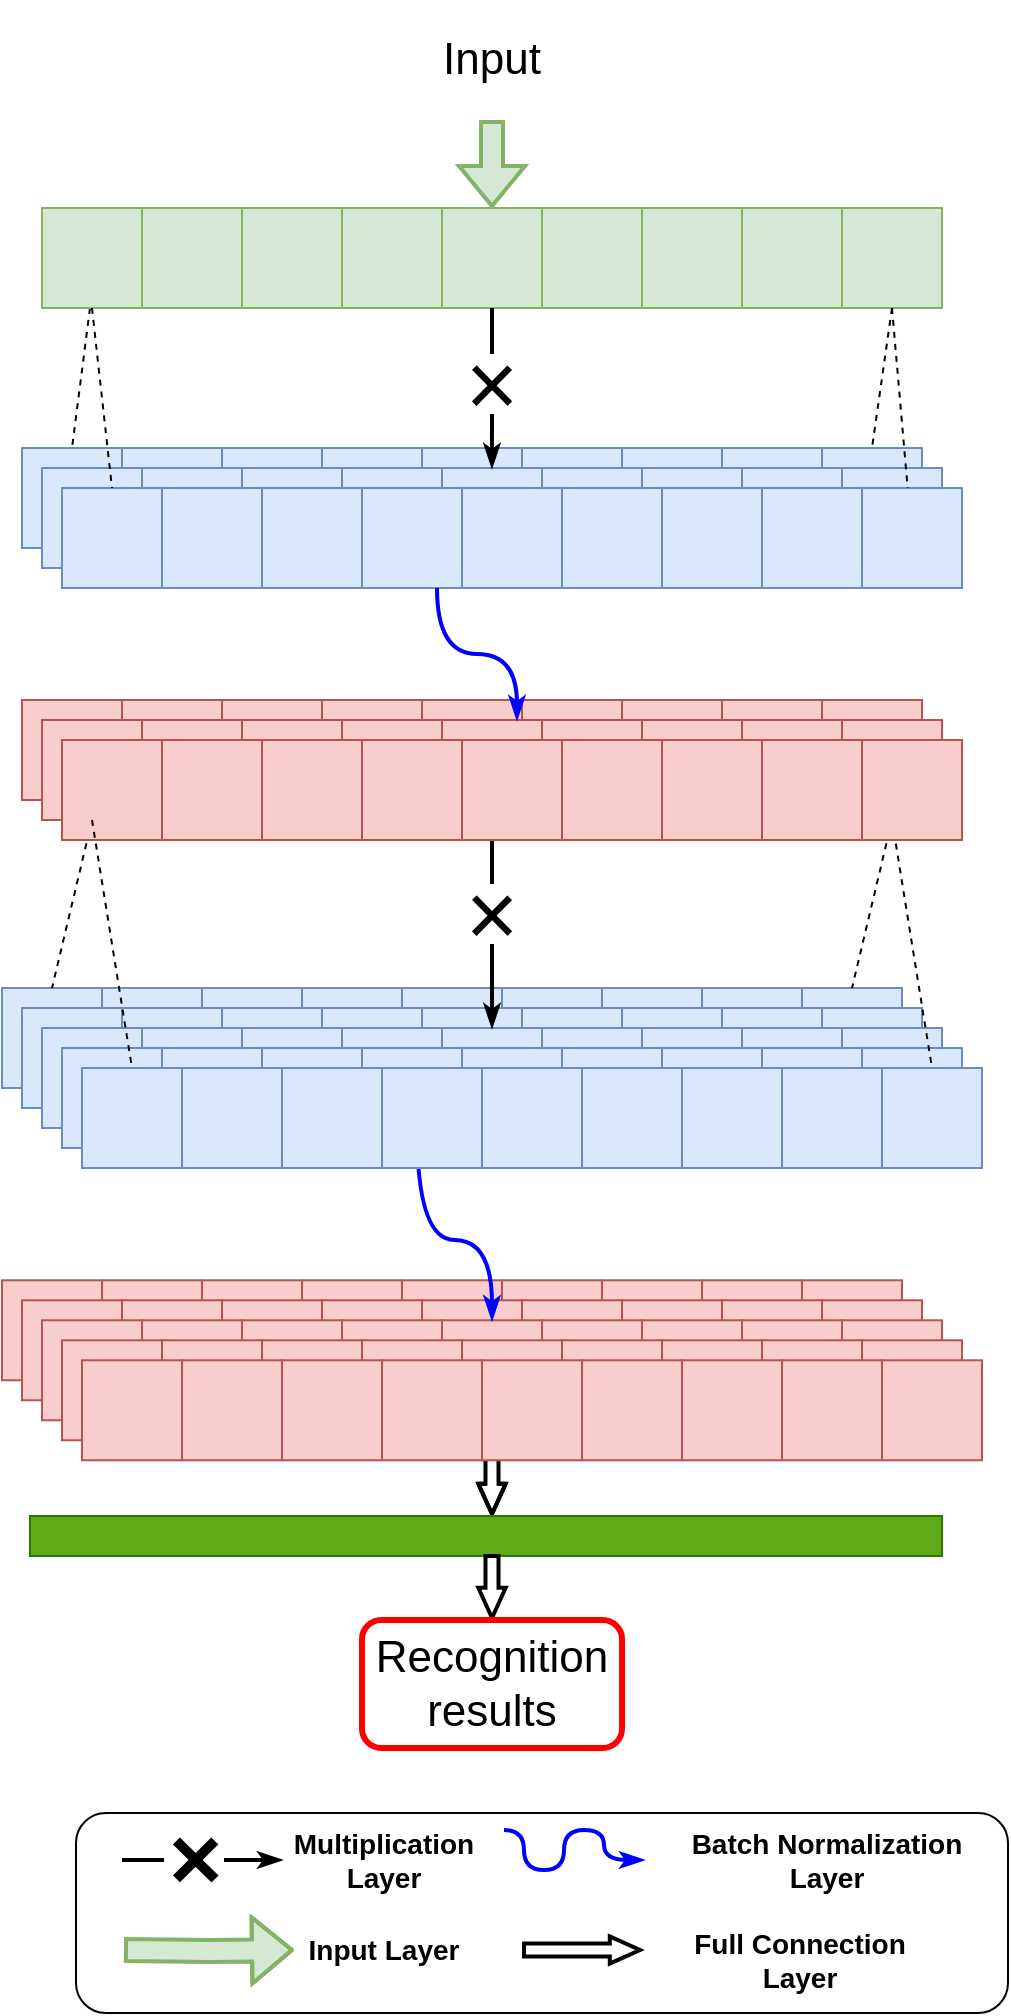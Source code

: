 <mxfile version="10.8.4" type="github"><diagram id="c7hvyxZpMTyw9HyhRXOh" name="Page-1"><mxGraphModel dx="1788" dy="493" grid="1" gridSize="10" guides="1" tooltips="1" connect="1" arrows="1" fold="1" page="1" pageScale="1" pageWidth="827" pageHeight="1169" background="#FFFFFF" math="0" shadow="0"><root><mxCell id="0"/><mxCell id="1" parent="0"/><mxCell id="ElHOxTtJ9Sg_juSngrBW-137" value="" style="endArrow=none;html=1;fontSize=45;exitX=0.5;exitY=0;exitDx=0;exitDy=0;strokeWidth=2;entryX=0.5;entryY=1;entryDx=0;entryDy=0;" parent="1" source="ElHOxTtJ9Sg_juSngrBW-136" target="ElHOxTtJ9Sg_juSngrBW-229" edge="1"><mxGeometry width="50" height="50" relative="1" as="geometry"><mxPoint x="-764" y="736" as="sourcePoint"/><mxPoint x="-400" y="485" as="targetPoint"/></mxGeometry></mxCell><mxCell id="ElHOxTtJ9Sg_juSngrBW-548" value="" style="rounded=0;whiteSpace=wrap;html=1;fillColor=#dae8fc;strokeColor=#6c8ebf;" parent="1" vertex="1"><mxGeometry x="-624" y="534" width="50" height="50" as="geometry"/></mxCell><mxCell id="ElHOxTtJ9Sg_juSngrBW-549" value="" style="rounded=0;whiteSpace=wrap;html=1;fillColor=#dae8fc;strokeColor=#6c8ebf;" parent="1" vertex="1"><mxGeometry x="-574" y="534" width="50" height="50" as="geometry"/></mxCell><mxCell id="ElHOxTtJ9Sg_juSngrBW-550" value="" style="rounded=0;whiteSpace=wrap;html=1;fillColor=#dae8fc;strokeColor=#6c8ebf;" parent="1" vertex="1"><mxGeometry x="-524" y="534" width="50" height="50" as="geometry"/></mxCell><mxCell id="ElHOxTtJ9Sg_juSngrBW-551" value="" style="rounded=0;whiteSpace=wrap;html=1;fillColor=#dae8fc;strokeColor=#6c8ebf;" parent="1" vertex="1"><mxGeometry x="-474" y="534" width="50" height="50" as="geometry"/></mxCell><mxCell id="ElHOxTtJ9Sg_juSngrBW-552" value="" style="rounded=0;whiteSpace=wrap;html=1;fillColor=#dae8fc;strokeColor=#6c8ebf;" parent="1" vertex="1"><mxGeometry x="-424" y="534" width="50" height="50" as="geometry"/></mxCell><mxCell id="ElHOxTtJ9Sg_juSngrBW-553" value="" style="rounded=0;whiteSpace=wrap;html=1;fillColor=#dae8fc;strokeColor=#6c8ebf;" parent="1" vertex="1"><mxGeometry x="-374" y="534" width="50" height="50" as="geometry"/></mxCell><mxCell id="ElHOxTtJ9Sg_juSngrBW-554" value="" style="rounded=0;whiteSpace=wrap;html=1;fillColor=#dae8fc;strokeColor=#6c8ebf;" parent="1" vertex="1"><mxGeometry x="-324" y="534" width="50" height="50" as="geometry"/></mxCell><mxCell id="ElHOxTtJ9Sg_juSngrBW-555" value="" style="rounded=0;whiteSpace=wrap;html=1;fillColor=#dae8fc;strokeColor=#6c8ebf;" parent="1" vertex="1"><mxGeometry x="-274" y="534" width="50" height="50" as="geometry"/></mxCell><mxCell id="ElHOxTtJ9Sg_juSngrBW-556" value="" style="rounded=0;whiteSpace=wrap;html=1;fillColor=#dae8fc;strokeColor=#6c8ebf;" parent="1" vertex="1"><mxGeometry x="-224" y="534" width="50" height="50" as="geometry"/></mxCell><mxCell id="ElHOxTtJ9Sg_juSngrBW-255" style="edgeStyle=none;rounded=0;orthogonalLoop=1;jettySize=auto;html=1;exitX=0.5;exitY=1;exitDx=0;exitDy=0;entryX=0.5;entryY=0;entryDx=0;entryDy=0;endArrow=none;endFill=0;strokeWidth=1;fontSize=45;dashed=1;" parent="1" source="ElHOxTtJ9Sg_juSngrBW-233" target="ElHOxTtJ9Sg_juSngrBW-556" edge="1"><mxGeometry relative="1" as="geometry"><mxPoint x="-163.833" y="480.667" as="sourcePoint"/><mxPoint x="-183.833" y="605.667" as="targetPoint"/></mxGeometry></mxCell><mxCell id="ElHOxTtJ9Sg_juSngrBW-253" style="edgeStyle=none;rounded=0;orthogonalLoop=1;jettySize=auto;html=1;exitX=0.5;exitY=1;exitDx=0;exitDy=0;endArrow=none;endFill=0;strokeWidth=1;fontSize=45;dashed=1;entryX=0.5;entryY=0;entryDx=0;entryDy=0;" parent="1" source="ElHOxTtJ9Sg_juSngrBW-225" target="ElHOxTtJ9Sg_juSngrBW-548" edge="1"><mxGeometry relative="1" as="geometry"><mxPoint x="-728.69" y="450.034" as="sourcePoint"/><mxPoint x="-748.69" y="534.172" as="targetPoint"/></mxGeometry></mxCell><mxCell id="ElHOxTtJ9Sg_juSngrBW-71" style="edgeStyle=none;rounded=0;orthogonalLoop=1;jettySize=auto;html=1;dashed=1;endArrow=none;endFill=0;strokeWidth=1;fontSize=45;entryX=0.5;entryY=0;entryDx=0;entryDy=0;" parent="1" target="ElHOxTtJ9Sg_juSngrBW-16" edge="1"><mxGeometry relative="1" as="geometry"><mxPoint x="-580" y="194" as="sourcePoint"/></mxGeometry></mxCell><mxCell id="ElHOxTtJ9Sg_juSngrBW-4" value="" style="rounded=0;whiteSpace=wrap;html=1;fillColor=#d5e8d4;strokeColor=#82b366;" parent="1" vertex="1"><mxGeometry x="-604" y="144" width="50" height="50" as="geometry"/></mxCell><mxCell id="ElHOxTtJ9Sg_juSngrBW-5" value="" style="rounded=0;whiteSpace=wrap;html=1;fillColor=#d5e8d4;strokeColor=#82b366;" parent="1" vertex="1"><mxGeometry x="-554" y="144" width="50" height="50" as="geometry"/></mxCell><mxCell id="ElHOxTtJ9Sg_juSngrBW-6" value="" style="rounded=0;whiteSpace=wrap;html=1;fillColor=#d5e8d4;strokeColor=#82b366;" parent="1" vertex="1"><mxGeometry x="-504" y="144" width="50" height="50" as="geometry"/></mxCell><mxCell id="ElHOxTtJ9Sg_juSngrBW-7" value="" style="rounded=0;whiteSpace=wrap;html=1;fillColor=#d5e8d4;strokeColor=#82b366;" parent="1" vertex="1"><mxGeometry x="-454" y="144" width="50" height="50" as="geometry"/></mxCell><mxCell id="ElHOxTtJ9Sg_juSngrBW-8" value="" style="rounded=0;whiteSpace=wrap;html=1;fillColor=#d5e8d4;strokeColor=#82b366;" parent="1" vertex="1"><mxGeometry x="-404" y="144" width="50" height="50" as="geometry"/></mxCell><mxCell id="ElHOxTtJ9Sg_juSngrBW-9" value="" style="rounded=0;whiteSpace=wrap;html=1;fillColor=#d5e8d4;strokeColor=#82b366;" parent="1" vertex="1"><mxGeometry x="-354" y="144" width="50" height="50" as="geometry"/></mxCell><mxCell id="ElHOxTtJ9Sg_juSngrBW-10" value="" style="rounded=0;whiteSpace=wrap;html=1;fillColor=#d5e8d4;strokeColor=#82b366;" parent="1" vertex="1"><mxGeometry x="-304" y="144" width="50" height="50" as="geometry"/></mxCell><mxCell id="ElHOxTtJ9Sg_juSngrBW-11" value="" style="rounded=0;whiteSpace=wrap;html=1;fillColor=#d5e8d4;strokeColor=#82b366;" parent="1" vertex="1"><mxGeometry x="-254" y="144" width="50" height="50" as="geometry"/></mxCell><mxCell id="ElHOxTtJ9Sg_juSngrBW-73" style="edgeStyle=none;rounded=0;orthogonalLoop=1;jettySize=auto;html=1;exitX=0.5;exitY=1;exitDx=0;exitDy=0;entryX=0.5;entryY=0;entryDx=0;entryDy=0;dashed=1;endArrow=none;endFill=0;strokeWidth=1;fontSize=45;" parent="1" source="ElHOxTtJ9Sg_juSngrBW-12" target="ElHOxTtJ9Sg_juSngrBW-24" edge="1"><mxGeometry relative="1" as="geometry"/></mxCell><mxCell id="ElHOxTtJ9Sg_juSngrBW-12" value="" style="rounded=0;whiteSpace=wrap;html=1;fillColor=#d5e8d4;strokeColor=#82b366;" parent="1" vertex="1"><mxGeometry x="-204" y="144" width="50" height="50" as="geometry"/></mxCell><mxCell id="ElHOxTtJ9Sg_juSngrBW-16" value="" style="rounded=0;whiteSpace=wrap;html=1;fillColor=#dae8fc;strokeColor=#6c8ebf;" parent="1" vertex="1"><mxGeometry x="-614" y="264" width="50" height="50" as="geometry"/></mxCell><mxCell id="ElHOxTtJ9Sg_juSngrBW-17" value="" style="rounded=0;whiteSpace=wrap;html=1;fillColor=#dae8fc;strokeColor=#6c8ebf;" parent="1" vertex="1"><mxGeometry x="-564" y="264" width="50" height="50" as="geometry"/></mxCell><mxCell id="ElHOxTtJ9Sg_juSngrBW-18" value="" style="rounded=0;whiteSpace=wrap;html=1;fillColor=#dae8fc;strokeColor=#6c8ebf;" parent="1" vertex="1"><mxGeometry x="-514" y="264" width="50" height="50" as="geometry"/></mxCell><mxCell id="ElHOxTtJ9Sg_juSngrBW-19" value="" style="rounded=0;whiteSpace=wrap;html=1;fillColor=#dae8fc;strokeColor=#6c8ebf;" parent="1" vertex="1"><mxGeometry x="-464" y="264" width="50" height="50" as="geometry"/></mxCell><mxCell id="ElHOxTtJ9Sg_juSngrBW-20" value="" style="rounded=0;whiteSpace=wrap;html=1;fillColor=#dae8fc;strokeColor=#6c8ebf;" parent="1" vertex="1"><mxGeometry x="-414" y="264" width="50" height="50" as="geometry"/></mxCell><mxCell id="ElHOxTtJ9Sg_juSngrBW-21" value="" style="rounded=0;whiteSpace=wrap;html=1;fillColor=#dae8fc;strokeColor=#6c8ebf;" parent="1" vertex="1"><mxGeometry x="-364" y="264" width="50" height="50" as="geometry"/></mxCell><mxCell id="ElHOxTtJ9Sg_juSngrBW-22" value="" style="rounded=0;whiteSpace=wrap;html=1;fillColor=#dae8fc;strokeColor=#6c8ebf;" parent="1" vertex="1"><mxGeometry x="-314" y="264" width="50" height="50" as="geometry"/></mxCell><mxCell id="ElHOxTtJ9Sg_juSngrBW-23" value="" style="rounded=0;whiteSpace=wrap;html=1;fillColor=#dae8fc;strokeColor=#6c8ebf;" parent="1" vertex="1"><mxGeometry x="-264" y="264" width="50" height="50" as="geometry"/></mxCell><mxCell id="ElHOxTtJ9Sg_juSngrBW-24" value="" style="rounded=0;whiteSpace=wrap;html=1;fillColor=#dae8fc;strokeColor=#6c8ebf;" parent="1" vertex="1"><mxGeometry x="-214" y="264" width="50" height="50" as="geometry"/></mxCell><mxCell id="ElHOxTtJ9Sg_juSngrBW-28" value="" style="rounded=0;whiteSpace=wrap;html=1;fillColor=#dae8fc;strokeColor=#6c8ebf;" parent="1" vertex="1"><mxGeometry x="-604" y="274" width="50" height="50" as="geometry"/></mxCell><mxCell id="ElHOxTtJ9Sg_juSngrBW-29" value="" style="rounded=0;whiteSpace=wrap;html=1;fillColor=#dae8fc;strokeColor=#6c8ebf;" parent="1" vertex="1"><mxGeometry x="-554" y="274" width="50" height="50" as="geometry"/></mxCell><mxCell id="ElHOxTtJ9Sg_juSngrBW-30" value="" style="rounded=0;whiteSpace=wrap;html=1;fillColor=#dae8fc;strokeColor=#6c8ebf;" parent="1" vertex="1"><mxGeometry x="-504" y="274" width="50" height="50" as="geometry"/></mxCell><mxCell id="ElHOxTtJ9Sg_juSngrBW-31" value="" style="rounded=0;whiteSpace=wrap;html=1;fillColor=#dae8fc;strokeColor=#6c8ebf;" parent="1" vertex="1"><mxGeometry x="-454" y="274" width="50" height="50" as="geometry"/></mxCell><mxCell id="ElHOxTtJ9Sg_juSngrBW-32" value="" style="rounded=0;whiteSpace=wrap;html=1;fillColor=#dae8fc;strokeColor=#6c8ebf;" parent="1" vertex="1"><mxGeometry x="-404" y="274" width="50" height="50" as="geometry"/></mxCell><mxCell id="ElHOxTtJ9Sg_juSngrBW-33" value="" style="rounded=0;whiteSpace=wrap;html=1;fillColor=#dae8fc;strokeColor=#6c8ebf;" parent="1" vertex="1"><mxGeometry x="-354" y="274" width="50" height="50" as="geometry"/></mxCell><mxCell id="ElHOxTtJ9Sg_juSngrBW-34" value="" style="rounded=0;whiteSpace=wrap;html=1;fillColor=#dae8fc;strokeColor=#6c8ebf;" parent="1" vertex="1"><mxGeometry x="-304" y="274" width="50" height="50" as="geometry"/></mxCell><mxCell id="ElHOxTtJ9Sg_juSngrBW-35" value="" style="rounded=0;whiteSpace=wrap;html=1;fillColor=#dae8fc;strokeColor=#6c8ebf;" parent="1" vertex="1"><mxGeometry x="-254" y="274" width="50" height="50" as="geometry"/></mxCell><mxCell id="ElHOxTtJ9Sg_juSngrBW-36" value="" style="rounded=0;whiteSpace=wrap;html=1;fillColor=#dae8fc;strokeColor=#6c8ebf;" parent="1" vertex="1"><mxGeometry x="-204" y="274" width="50" height="50" as="geometry"/></mxCell><mxCell id="ElHOxTtJ9Sg_juSngrBW-40" value="" style="rounded=0;whiteSpace=wrap;html=1;fillColor=#dae8fc;strokeColor=#6c8ebf;" parent="1" vertex="1"><mxGeometry x="-594" y="284" width="50" height="50" as="geometry"/></mxCell><mxCell id="ElHOxTtJ9Sg_juSngrBW-41" value="" style="rounded=0;whiteSpace=wrap;html=1;fillColor=#dae8fc;strokeColor=#6c8ebf;" parent="1" vertex="1"><mxGeometry x="-544" y="284" width="50" height="50" as="geometry"/></mxCell><mxCell id="ElHOxTtJ9Sg_juSngrBW-42" value="" style="rounded=0;whiteSpace=wrap;html=1;fillColor=#dae8fc;strokeColor=#6c8ebf;" parent="1" vertex="1"><mxGeometry x="-494" y="284" width="50" height="50" as="geometry"/></mxCell><mxCell id="ElHOxTtJ9Sg_juSngrBW-43" value="" style="rounded=0;whiteSpace=wrap;html=1;fillColor=#dae8fc;strokeColor=#6c8ebf;" parent="1" vertex="1"><mxGeometry x="-444" y="284" width="50" height="50" as="geometry"/></mxCell><mxCell id="ElHOxTtJ9Sg_juSngrBW-44" value="" style="rounded=0;whiteSpace=wrap;html=1;fillColor=#dae8fc;strokeColor=#6c8ebf;" parent="1" vertex="1"><mxGeometry x="-394" y="284" width="50" height="50" as="geometry"/></mxCell><mxCell id="ElHOxTtJ9Sg_juSngrBW-45" value="" style="rounded=0;whiteSpace=wrap;html=1;fillColor=#dae8fc;strokeColor=#6c8ebf;" parent="1" vertex="1"><mxGeometry x="-344" y="284" width="50" height="50" as="geometry"/></mxCell><mxCell id="ElHOxTtJ9Sg_juSngrBW-46" value="" style="rounded=0;whiteSpace=wrap;html=1;fillColor=#dae8fc;strokeColor=#6c8ebf;" parent="1" vertex="1"><mxGeometry x="-294" y="284" width="50" height="50" as="geometry"/></mxCell><mxCell id="ElHOxTtJ9Sg_juSngrBW-47" value="" style="rounded=0;whiteSpace=wrap;html=1;fillColor=#dae8fc;strokeColor=#6c8ebf;" parent="1" vertex="1"><mxGeometry x="-244" y="284" width="50" height="50" as="geometry"/></mxCell><mxCell id="ElHOxTtJ9Sg_juSngrBW-48" value="" style="rounded=0;whiteSpace=wrap;html=1;fillColor=#dae8fc;strokeColor=#6c8ebf;" parent="1" vertex="1"><mxGeometry x="-194" y="284" width="50" height="50" as="geometry"/></mxCell><mxCell id="ElHOxTtJ9Sg_juSngrBW-69" style="edgeStyle=none;rounded=0;orthogonalLoop=1;jettySize=auto;html=1;exitX=0.5;exitY=1;exitDx=0;exitDy=0;entryX=0.5;entryY=0;entryDx=0;entryDy=0;fontSize=45;endArrow=classicThin;endFill=1;strokeWidth=2;" parent="1" source="ElHOxTtJ9Sg_juSngrBW-49" edge="1"><mxGeometry relative="1" as="geometry"><mxPoint x="-379.034" y="273.897" as="targetPoint"/></mxGeometry></mxCell><mxCell id="ElHOxTtJ9Sg_juSngrBW-49" value="×" style="rounded=0;whiteSpace=wrap;html=1;textDirection=ltr;labelPosition=center;verticalLabelPosition=middle;align=center;verticalAlign=middle;fontSize=45;strokeColor=none;" parent="1" vertex="1"><mxGeometry x="-394" y="217" width="30" height="30" as="geometry"/></mxCell><mxCell id="ElHOxTtJ9Sg_juSngrBW-67" value="" style="endArrow=none;html=1;fontSize=45;entryX=0.5;entryY=1;entryDx=0;entryDy=0;exitX=0.5;exitY=0;exitDx=0;exitDy=0;strokeWidth=2;" parent="1" source="ElHOxTtJ9Sg_juSngrBW-49" target="ElHOxTtJ9Sg_juSngrBW-8" edge="1"><mxGeometry width="50" height="50" relative="1" as="geometry"><mxPoint x="-764" y="444" as="sourcePoint"/><mxPoint x="-714" y="394" as="targetPoint"/></mxGeometry></mxCell><mxCell id="ElHOxTtJ9Sg_juSngrBW-70" style="edgeStyle=none;rounded=0;orthogonalLoop=1;jettySize=auto;html=1;exitX=0.5;exitY=1;exitDx=0;exitDy=0;entryX=0.5;entryY=0;entryDx=0;entryDy=0;endArrow=none;endFill=0;strokeWidth=1;fontSize=45;dashed=1;" parent="1" source="ElHOxTtJ9Sg_juSngrBW-4" target="ElHOxTtJ9Sg_juSngrBW-40" edge="1"><mxGeometry relative="1" as="geometry"><mxPoint x="-729" y="194" as="sourcePoint"/></mxGeometry></mxCell><mxCell id="ElHOxTtJ9Sg_juSngrBW-72" style="edgeStyle=none;rounded=0;orthogonalLoop=1;jettySize=auto;html=1;exitX=0.5;exitY=1;exitDx=0;exitDy=0;dashed=1;endArrow=none;endFill=0;strokeWidth=1;fontSize=45;" parent="1" source="ElHOxTtJ9Sg_juSngrBW-12" target="ElHOxTtJ9Sg_juSngrBW-48" edge="1"><mxGeometry relative="1" as="geometry"/></mxCell><mxCell id="ElHOxTtJ9Sg_juSngrBW-136" value="×" style="rounded=0;whiteSpace=wrap;html=1;textDirection=ltr;labelPosition=center;verticalLabelPosition=middle;align=center;verticalAlign=middle;fontSize=45;strokeColor=none;" parent="1" vertex="1"><mxGeometry x="-394" y="482" width="30" height="30" as="geometry"/></mxCell><mxCell id="ElHOxTtJ9Sg_juSngrBW-213" value="" style="rounded=0;whiteSpace=wrap;html=1;fillColor=#f8cecc;strokeColor=#b85450;" parent="1" vertex="1"><mxGeometry x="-614" y="390" width="50" height="50" as="geometry"/></mxCell><mxCell id="ElHOxTtJ9Sg_juSngrBW-214" value="" style="rounded=0;whiteSpace=wrap;html=1;fillColor=#f8cecc;strokeColor=#b85450;" parent="1" vertex="1"><mxGeometry x="-564" y="390" width="50" height="50" as="geometry"/></mxCell><mxCell id="ElHOxTtJ9Sg_juSngrBW-215" value="" style="rounded=0;whiteSpace=wrap;html=1;fillColor=#f8cecc;strokeColor=#b85450;" parent="1" vertex="1"><mxGeometry x="-514" y="390" width="50" height="50" as="geometry"/></mxCell><mxCell id="ElHOxTtJ9Sg_juSngrBW-216" value="" style="rounded=0;whiteSpace=wrap;html=1;fillColor=#f8cecc;strokeColor=#b85450;" parent="1" vertex="1"><mxGeometry x="-464" y="390" width="50" height="50" as="geometry"/></mxCell><mxCell id="ElHOxTtJ9Sg_juSngrBW-217" value="" style="rounded=0;whiteSpace=wrap;html=1;fillColor=#f8cecc;strokeColor=#b85450;" parent="1" vertex="1"><mxGeometry x="-414" y="390" width="50" height="50" as="geometry"/></mxCell><mxCell id="ElHOxTtJ9Sg_juSngrBW-218" value="" style="rounded=0;whiteSpace=wrap;html=1;fillColor=#f8cecc;strokeColor=#b85450;" parent="1" vertex="1"><mxGeometry x="-364" y="390" width="50" height="50" as="geometry"/></mxCell><mxCell id="ElHOxTtJ9Sg_juSngrBW-219" value="" style="rounded=0;whiteSpace=wrap;html=1;fillColor=#f8cecc;strokeColor=#b85450;" parent="1" vertex="1"><mxGeometry x="-314" y="390" width="50" height="50" as="geometry"/></mxCell><mxCell id="ElHOxTtJ9Sg_juSngrBW-220" value="" style="rounded=0;whiteSpace=wrap;html=1;fillColor=#f8cecc;strokeColor=#b85450;" parent="1" vertex="1"><mxGeometry x="-264" y="390" width="50" height="50" as="geometry"/></mxCell><mxCell id="ElHOxTtJ9Sg_juSngrBW-221" value="" style="rounded=0;whiteSpace=wrap;html=1;fillColor=#f8cecc;strokeColor=#b85450;" parent="1" vertex="1"><mxGeometry x="-214" y="390" width="50" height="50" as="geometry"/></mxCell><mxCell id="ElHOxTtJ9Sg_juSngrBW-225" value="" style="rounded=0;whiteSpace=wrap;html=1;fillColor=#f8cecc;strokeColor=#b85450;" parent="1" vertex="1"><mxGeometry x="-604" y="400" width="50" height="50" as="geometry"/></mxCell><mxCell id="ElHOxTtJ9Sg_juSngrBW-226" value="" style="rounded=0;whiteSpace=wrap;html=1;fillColor=#f8cecc;strokeColor=#b85450;" parent="1" vertex="1"><mxGeometry x="-554" y="400" width="50" height="50" as="geometry"/></mxCell><mxCell id="ElHOxTtJ9Sg_juSngrBW-227" value="" style="rounded=0;whiteSpace=wrap;html=1;fillColor=#f8cecc;strokeColor=#b85450;" parent="1" vertex="1"><mxGeometry x="-504" y="400" width="50" height="50" as="geometry"/></mxCell><mxCell id="ElHOxTtJ9Sg_juSngrBW-228" value="" style="rounded=0;whiteSpace=wrap;html=1;fillColor=#f8cecc;strokeColor=#b85450;" parent="1" vertex="1"><mxGeometry x="-454" y="400" width="50" height="50" as="geometry"/></mxCell><mxCell id="ElHOxTtJ9Sg_juSngrBW-229" value="" style="rounded=0;whiteSpace=wrap;html=1;fillColor=#f8cecc;strokeColor=#b85450;" parent="1" vertex="1"><mxGeometry x="-404" y="400" width="50" height="50" as="geometry"/></mxCell><mxCell id="ElHOxTtJ9Sg_juSngrBW-230" value="" style="rounded=0;whiteSpace=wrap;html=1;fillColor=#f8cecc;strokeColor=#b85450;" parent="1" vertex="1"><mxGeometry x="-354" y="400" width="50" height="50" as="geometry"/></mxCell><mxCell id="ElHOxTtJ9Sg_juSngrBW-231" value="" style="rounded=0;whiteSpace=wrap;html=1;fillColor=#f8cecc;strokeColor=#b85450;" parent="1" vertex="1"><mxGeometry x="-304" y="400" width="50" height="50" as="geometry"/></mxCell><mxCell id="ElHOxTtJ9Sg_juSngrBW-232" value="" style="rounded=0;whiteSpace=wrap;html=1;fillColor=#f8cecc;strokeColor=#b85450;" parent="1" vertex="1"><mxGeometry x="-254" y="400" width="50" height="50" as="geometry"/></mxCell><mxCell id="ElHOxTtJ9Sg_juSngrBW-233" value="" style="rounded=0;whiteSpace=wrap;html=1;fillColor=#f8cecc;strokeColor=#b85450;" parent="1" vertex="1"><mxGeometry x="-204" y="400" width="50" height="50" as="geometry"/></mxCell><mxCell id="ElHOxTtJ9Sg_juSngrBW-237" value="" style="rounded=0;whiteSpace=wrap;html=1;fillColor=#f8cecc;strokeColor=#b85450;" parent="1" vertex="1"><mxGeometry x="-594" y="410" width="50" height="50" as="geometry"/></mxCell><mxCell id="ElHOxTtJ9Sg_juSngrBW-238" value="" style="rounded=0;whiteSpace=wrap;html=1;fillColor=#f8cecc;strokeColor=#b85450;" parent="1" vertex="1"><mxGeometry x="-544" y="410" width="50" height="50" as="geometry"/></mxCell><mxCell id="ElHOxTtJ9Sg_juSngrBW-239" value="" style="rounded=0;whiteSpace=wrap;html=1;fillColor=#f8cecc;strokeColor=#b85450;" parent="1" vertex="1"><mxGeometry x="-494" y="410" width="50" height="50" as="geometry"/></mxCell><mxCell id="ElHOxTtJ9Sg_juSngrBW-240" value="" style="rounded=0;whiteSpace=wrap;html=1;fillColor=#f8cecc;strokeColor=#b85450;" parent="1" vertex="1"><mxGeometry x="-444" y="410" width="50" height="50" as="geometry"/></mxCell><mxCell id="ElHOxTtJ9Sg_juSngrBW-241" value="" style="rounded=0;whiteSpace=wrap;html=1;fillColor=#f8cecc;strokeColor=#b85450;" parent="1" vertex="1"><mxGeometry x="-394" y="410" width="50" height="50" as="geometry"/></mxCell><mxCell id="ElHOxTtJ9Sg_juSngrBW-242" value="" style="rounded=0;whiteSpace=wrap;html=1;fillColor=#f8cecc;strokeColor=#b85450;" parent="1" vertex="1"><mxGeometry x="-344" y="410" width="50" height="50" as="geometry"/></mxCell><mxCell id="ElHOxTtJ9Sg_juSngrBW-243" value="" style="rounded=0;whiteSpace=wrap;html=1;fillColor=#f8cecc;strokeColor=#b85450;" parent="1" vertex="1"><mxGeometry x="-294" y="410" width="50" height="50" as="geometry"/></mxCell><mxCell id="ElHOxTtJ9Sg_juSngrBW-244" value="" style="rounded=0;whiteSpace=wrap;html=1;fillColor=#f8cecc;strokeColor=#b85450;" parent="1" vertex="1"><mxGeometry x="-244" y="410" width="50" height="50" as="geometry"/></mxCell><mxCell id="ElHOxTtJ9Sg_juSngrBW-475" value="" style="rounded=0;whiteSpace=wrap;html=1;fillColor=#dae8fc;strokeColor=#6c8ebf;" parent="1" vertex="1"><mxGeometry x="-614" y="544" width="50" height="50" as="geometry"/></mxCell><mxCell id="ElHOxTtJ9Sg_juSngrBW-476" value="" style="rounded=0;whiteSpace=wrap;html=1;fillColor=#dae8fc;strokeColor=#6c8ebf;" parent="1" vertex="1"><mxGeometry x="-564" y="544" width="50" height="50" as="geometry"/></mxCell><mxCell id="ElHOxTtJ9Sg_juSngrBW-477" value="" style="rounded=0;whiteSpace=wrap;html=1;fillColor=#dae8fc;strokeColor=#6c8ebf;" parent="1" vertex="1"><mxGeometry x="-514" y="544" width="50" height="50" as="geometry"/></mxCell><mxCell id="ElHOxTtJ9Sg_juSngrBW-478" value="" style="rounded=0;whiteSpace=wrap;html=1;fillColor=#dae8fc;strokeColor=#6c8ebf;" parent="1" vertex="1"><mxGeometry x="-464" y="544" width="50" height="50" as="geometry"/></mxCell><mxCell id="ElHOxTtJ9Sg_juSngrBW-479" value="" style="rounded=0;whiteSpace=wrap;html=1;fillColor=#dae8fc;strokeColor=#6c8ebf;" parent="1" vertex="1"><mxGeometry x="-414" y="544" width="50" height="50" as="geometry"/></mxCell><mxCell id="ElHOxTtJ9Sg_juSngrBW-480" value="" style="rounded=0;whiteSpace=wrap;html=1;fillColor=#dae8fc;strokeColor=#6c8ebf;" parent="1" vertex="1"><mxGeometry x="-364" y="544" width="50" height="50" as="geometry"/></mxCell><mxCell id="ElHOxTtJ9Sg_juSngrBW-481" value="" style="rounded=0;whiteSpace=wrap;html=1;fillColor=#dae8fc;strokeColor=#6c8ebf;" parent="1" vertex="1"><mxGeometry x="-314" y="544" width="50" height="50" as="geometry"/></mxCell><mxCell id="ElHOxTtJ9Sg_juSngrBW-482" value="" style="rounded=0;whiteSpace=wrap;html=1;fillColor=#dae8fc;strokeColor=#6c8ebf;" parent="1" vertex="1"><mxGeometry x="-264" y="544" width="50" height="50" as="geometry"/></mxCell><mxCell id="ElHOxTtJ9Sg_juSngrBW-483" value="" style="rounded=0;whiteSpace=wrap;html=1;fillColor=#dae8fc;strokeColor=#6c8ebf;" parent="1" vertex="1"><mxGeometry x="-214" y="544" width="50" height="50" as="geometry"/></mxCell><mxCell id="ElHOxTtJ9Sg_juSngrBW-487" value="" style="rounded=0;whiteSpace=wrap;html=1;fillColor=#dae8fc;strokeColor=#6c8ebf;" parent="1" vertex="1"><mxGeometry x="-604" y="554" width="50" height="50" as="geometry"/></mxCell><mxCell id="ElHOxTtJ9Sg_juSngrBW-488" value="" style="rounded=0;whiteSpace=wrap;html=1;fillColor=#dae8fc;strokeColor=#6c8ebf;" parent="1" vertex="1"><mxGeometry x="-554" y="554" width="50" height="50" as="geometry"/></mxCell><mxCell id="ElHOxTtJ9Sg_juSngrBW-489" value="" style="rounded=0;whiteSpace=wrap;html=1;fillColor=#dae8fc;strokeColor=#6c8ebf;" parent="1" vertex="1"><mxGeometry x="-504" y="554" width="50" height="50" as="geometry"/></mxCell><mxCell id="ElHOxTtJ9Sg_juSngrBW-490" value="" style="rounded=0;whiteSpace=wrap;html=1;fillColor=#dae8fc;strokeColor=#6c8ebf;" parent="1" vertex="1"><mxGeometry x="-454" y="554" width="50" height="50" as="geometry"/></mxCell><mxCell id="ElHOxTtJ9Sg_juSngrBW-491" value="" style="rounded=0;whiteSpace=wrap;html=1;fillColor=#dae8fc;strokeColor=#6c8ebf;" parent="1" vertex="1"><mxGeometry x="-404" y="554" width="50" height="50" as="geometry"/></mxCell><mxCell id="ElHOxTtJ9Sg_juSngrBW-492" value="" style="rounded=0;whiteSpace=wrap;html=1;fillColor=#dae8fc;strokeColor=#6c8ebf;" parent="1" vertex="1"><mxGeometry x="-354" y="554" width="50" height="50" as="geometry"/></mxCell><mxCell id="ElHOxTtJ9Sg_juSngrBW-493" value="" style="rounded=0;whiteSpace=wrap;html=1;fillColor=#dae8fc;strokeColor=#6c8ebf;" parent="1" vertex="1"><mxGeometry x="-304" y="554" width="50" height="50" as="geometry"/></mxCell><mxCell id="ElHOxTtJ9Sg_juSngrBW-494" value="" style="rounded=0;whiteSpace=wrap;html=1;fillColor=#dae8fc;strokeColor=#6c8ebf;" parent="1" vertex="1"><mxGeometry x="-254" y="554" width="50" height="50" as="geometry"/></mxCell><mxCell id="ElHOxTtJ9Sg_juSngrBW-495" value="" style="rounded=0;whiteSpace=wrap;html=1;fillColor=#dae8fc;strokeColor=#6c8ebf;" parent="1" vertex="1"><mxGeometry x="-204" y="554" width="50" height="50" as="geometry"/></mxCell><mxCell id="ElHOxTtJ9Sg_juSngrBW-499" value="" style="rounded=0;whiteSpace=wrap;html=1;fillColor=#dae8fc;strokeColor=#6c8ebf;" parent="1" vertex="1"><mxGeometry x="-594" y="564" width="50" height="50" as="geometry"/></mxCell><mxCell id="ElHOxTtJ9Sg_juSngrBW-500" value="" style="rounded=0;whiteSpace=wrap;html=1;fillColor=#dae8fc;strokeColor=#6c8ebf;" parent="1" vertex="1"><mxGeometry x="-544" y="564" width="50" height="50" as="geometry"/></mxCell><mxCell id="ElHOxTtJ9Sg_juSngrBW-501" value="" style="rounded=0;whiteSpace=wrap;html=1;fillColor=#dae8fc;strokeColor=#6c8ebf;" parent="1" vertex="1"><mxGeometry x="-494" y="564" width="50" height="50" as="geometry"/></mxCell><mxCell id="ElHOxTtJ9Sg_juSngrBW-502" value="" style="rounded=0;whiteSpace=wrap;html=1;fillColor=#dae8fc;strokeColor=#6c8ebf;" parent="1" vertex="1"><mxGeometry x="-444" y="564" width="50" height="50" as="geometry"/></mxCell><mxCell id="ElHOxTtJ9Sg_juSngrBW-503" value="" style="rounded=0;whiteSpace=wrap;html=1;fillColor=#dae8fc;strokeColor=#6c8ebf;" parent="1" vertex="1"><mxGeometry x="-394" y="564" width="50" height="50" as="geometry"/></mxCell><mxCell id="ElHOxTtJ9Sg_juSngrBW-504" value="" style="rounded=0;whiteSpace=wrap;html=1;fillColor=#dae8fc;strokeColor=#6c8ebf;" parent="1" vertex="1"><mxGeometry x="-344" y="564" width="50" height="50" as="geometry"/></mxCell><mxCell id="ElHOxTtJ9Sg_juSngrBW-505" value="" style="rounded=0;whiteSpace=wrap;html=1;fillColor=#dae8fc;strokeColor=#6c8ebf;" parent="1" vertex="1"><mxGeometry x="-294" y="564" width="50" height="50" as="geometry"/></mxCell><mxCell id="ElHOxTtJ9Sg_juSngrBW-506" value="" style="rounded=0;whiteSpace=wrap;html=1;fillColor=#dae8fc;strokeColor=#6c8ebf;" parent="1" vertex="1"><mxGeometry x="-244" y="564" width="50" height="50" as="geometry"/></mxCell><mxCell id="ElHOxTtJ9Sg_juSngrBW-507" value="" style="rounded=0;whiteSpace=wrap;html=1;fillColor=#dae8fc;strokeColor=#6c8ebf;" parent="1" vertex="1"><mxGeometry x="-194" y="564" width="50" height="50" as="geometry"/></mxCell><mxCell id="ElHOxTtJ9Sg_juSngrBW-585" style="edgeStyle=orthogonalEdgeStyle;shape=flexArrow;curved=1;rounded=0;orthogonalLoop=1;jettySize=auto;html=1;labelBackgroundColor=none;endArrow=classicThin;endFill=1;strokeColor=#000000;strokeWidth=2;fontFamily=Times New Roman;fontSize=30;width=5.517;endSize=4.366;endWidth=5.161;exitX=0.5;exitY=1;exitDx=0;exitDy=0;" parent="1" source="KypEBTbA186tR9QE34Gd-25" edge="1"><mxGeometry relative="1" as="geometry"><mxPoint x="-370" y="784" as="sourcePoint"/><mxPoint x="-379" y="798" as="targetPoint"/></mxGeometry></mxCell><mxCell id="ElHOxTtJ9Sg_juSngrBW-252" style="edgeStyle=none;rounded=0;orthogonalLoop=1;jettySize=auto;html=1;exitX=0.5;exitY=1;exitDx=0;exitDy=0;entryX=0.5;entryY=0;entryDx=0;entryDy=0;endArrow=none;endFill=0;strokeWidth=1;fontSize=45;dashed=1;" parent="1" source="ElHOxTtJ9Sg_juSngrBW-225" target="ElHOxTtJ9Sg_juSngrBW-560" edge="1"><mxGeometry relative="1" as="geometry"><mxPoint x="-728.69" y="450.034" as="sourcePoint"/><mxPoint x="-708.69" y="574.172" as="targetPoint"/></mxGeometry></mxCell><mxCell id="ElHOxTtJ9Sg_juSngrBW-560" value="" style="rounded=0;whiteSpace=wrap;html=1;fillColor=#dae8fc;strokeColor=#6c8ebf;" parent="1" vertex="1"><mxGeometry x="-584" y="574" width="50" height="50" as="geometry"/></mxCell><mxCell id="ElHOxTtJ9Sg_juSngrBW-561" value="" style="rounded=0;whiteSpace=wrap;html=1;fillColor=#dae8fc;strokeColor=#6c8ebf;" parent="1" vertex="1"><mxGeometry x="-534" y="574" width="50" height="50" as="geometry"/></mxCell><mxCell id="ElHOxTtJ9Sg_juSngrBW-563" value="" style="rounded=0;whiteSpace=wrap;html=1;fillColor=#dae8fc;strokeColor=#6c8ebf;" parent="1" vertex="1"><mxGeometry x="-484" y="574" width="50" height="50" as="geometry"/></mxCell><mxCell id="ElHOxTtJ9Sg_juSngrBW-564" value="" style="rounded=0;whiteSpace=wrap;html=1;fillColor=#dae8fc;strokeColor=#6c8ebf;" parent="1" vertex="1"><mxGeometry x="-384" y="574" width="50" height="50" as="geometry"/></mxCell><mxCell id="ElHOxTtJ9Sg_juSngrBW-565" value="" style="rounded=0;whiteSpace=wrap;html=1;fillColor=#dae8fc;strokeColor=#6c8ebf;" parent="1" vertex="1"><mxGeometry x="-334" y="574" width="50" height="50" as="geometry"/></mxCell><mxCell id="ElHOxTtJ9Sg_juSngrBW-566" value="" style="rounded=0;whiteSpace=wrap;html=1;fillColor=#dae8fc;strokeColor=#6c8ebf;" parent="1" vertex="1"><mxGeometry x="-284" y="574" width="50" height="50" as="geometry"/></mxCell><mxCell id="ElHOxTtJ9Sg_juSngrBW-567" value="" style="rounded=0;whiteSpace=wrap;html=1;fillColor=#dae8fc;strokeColor=#6c8ebf;" parent="1" vertex="1"><mxGeometry x="-234" y="574" width="50" height="50" as="geometry"/></mxCell><mxCell id="ElHOxTtJ9Sg_juSngrBW-568" value="" style="rounded=0;whiteSpace=wrap;html=1;fillColor=#dae8fc;strokeColor=#6c8ebf;" parent="1" vertex="1"><mxGeometry x="-184" y="574" width="50" height="50" as="geometry"/></mxCell><mxCell id="ElHOxTtJ9Sg_juSngrBW-571" value="" style="rounded=0;whiteSpace=wrap;html=1;fontFamily=Times New Roman;fontSize=30;align=center;fillColor=#60a917;strokeColor=#2D7600;fontColor=#ffffff;" parent="1" vertex="1"><mxGeometry x="-610" y="798" width="456" height="20" as="geometry"/></mxCell><mxCell id="ElHOxTtJ9Sg_juSngrBW-588" style="edgeStyle=orthogonalEdgeStyle;shape=flexArrow;curved=1;rounded=0;orthogonalLoop=1;jettySize=auto;html=1;labelBackgroundColor=none;endArrow=classicThin;endFill=1;strokeColor=#000000;strokeWidth=2;fontFamily=Times New Roman;fontSize=30;width=5.517;endSize=4.366;endWidth=5.161;entryX=0;entryY=0.5;entryDx=0;entryDy=0;" parent="1" target="-4idpYGC1Y7KquxaC1Fo-225" edge="1"><mxGeometry relative="1" as="geometry"><mxPoint x="-379" y="817" as="sourcePoint"/><mxPoint x="-469" y="860" as="targetPoint"/></mxGeometry></mxCell><mxCell id="bkXV8EflNTgjKdjGCSBv-35" style="edgeStyle=orthogonalEdgeStyle;curved=1;rounded=0;orthogonalLoop=1;jettySize=auto;html=1;exitX=0.75;exitY=1;exitDx=0;exitDy=0;entryX=0.75;entryY=0;entryDx=0;entryDy=0;fontFamily=Helvetica;fontSize=45;fontColor=#000000;strokeColor=#0000FF;strokeWidth=2;endFill=1;endArrow=classicThin;" parent="1" source="ElHOxTtJ9Sg_juSngrBW-43" target="ElHOxTtJ9Sg_juSngrBW-229" edge="1"><mxGeometry relative="1" as="geometry"/></mxCell><mxCell id="ElHOxTtJ9Sg_juSngrBW-254" style="edgeStyle=none;rounded=0;orthogonalLoop=1;jettySize=auto;html=1;entryX=0.5;entryY=0;entryDx=0;entryDy=0;endArrow=none;endFill=0;strokeWidth=1;fontSize=45;dashed=1;exitX=0.5;exitY=1;exitDx=0;exitDy=0;" parent="1" source="ElHOxTtJ9Sg_juSngrBW-233" target="ElHOxTtJ9Sg_juSngrBW-568" edge="1"><mxGeometry relative="1" as="geometry"><mxPoint x="-159" y="526" as="sourcePoint"/><mxPoint x="-159.077" y="641.077" as="targetPoint"/></mxGeometry></mxCell><mxCell id="ElHOxTtJ9Sg_juSngrBW-245" value="" style="rounded=0;whiteSpace=wrap;html=1;fillColor=#f8cecc;strokeColor=#b85450;" parent="1" vertex="1"><mxGeometry x="-194" y="410" width="50" height="50" as="geometry"/></mxCell><mxCell id="ElHOxTtJ9Sg_juSngrBW-135" style="edgeStyle=none;rounded=0;orthogonalLoop=1;jettySize=auto;html=1;exitX=0.5;exitY=1;exitDx=0;exitDy=0;fontSize=45;endArrow=classicThin;endFill=1;strokeWidth=2;entryX=0.5;entryY=0;entryDx=0;entryDy=0;" parent="1" source="ElHOxTtJ9Sg_juSngrBW-136" target="ElHOxTtJ9Sg_juSngrBW-491" edge="1"><mxGeometry relative="1" as="geometry"><mxPoint x="-379.5" y="544" as="targetPoint"/><mxPoint x="-379.333" y="552" as="sourcePoint"/></mxGeometry></mxCell><mxCell id="-4idpYGC1Y7KquxaC1Fo-225" value="Recognition results" style="rounded=1;whiteSpace=wrap;html=1;fontSize=22;strokeColor=#FF0000;strokeWidth=3;flipV=0;horizontal=0;rotation=90;fontFamily=Helvetica;fontStyle=0" parent="1" vertex="1"><mxGeometry x="-411" y="817" width="64" height="130" as="geometry"/></mxCell><mxCell id="KypEBTbA186tR9QE34Gd-3" value="" style="rounded=0;whiteSpace=wrap;html=1;fillColor=#f8cecc;strokeColor=#b85450;" parent="1" vertex="1"><mxGeometry x="-624" y="680.138" width="50" height="50" as="geometry"/></mxCell><mxCell id="KypEBTbA186tR9QE34Gd-4" value="" style="rounded=0;whiteSpace=wrap;html=1;fillColor=#f8cecc;strokeColor=#b85450;" parent="1" vertex="1"><mxGeometry x="-574" y="680.138" width="50" height="50" as="geometry"/></mxCell><mxCell id="KypEBTbA186tR9QE34Gd-5" value="" style="rounded=0;whiteSpace=wrap;html=1;fillColor=#f8cecc;strokeColor=#b85450;" parent="1" vertex="1"><mxGeometry x="-524" y="680.138" width="50" height="50" as="geometry"/></mxCell><mxCell id="KypEBTbA186tR9QE34Gd-6" value="" style="rounded=0;whiteSpace=wrap;html=1;fillColor=#f8cecc;strokeColor=#b85450;" parent="1" vertex="1"><mxGeometry x="-474" y="680.138" width="50" height="50" as="geometry"/></mxCell><mxCell id="KypEBTbA186tR9QE34Gd-7" value="" style="rounded=0;whiteSpace=wrap;html=1;fillColor=#f8cecc;strokeColor=#b85450;" parent="1" vertex="1"><mxGeometry x="-424" y="680.138" width="50" height="50" as="geometry"/></mxCell><mxCell id="KypEBTbA186tR9QE34Gd-8" value="" style="rounded=0;whiteSpace=wrap;html=1;fillColor=#f8cecc;strokeColor=#b85450;" parent="1" vertex="1"><mxGeometry x="-374" y="680.138" width="50" height="50" as="geometry"/></mxCell><mxCell id="KypEBTbA186tR9QE34Gd-9" value="" style="rounded=0;whiteSpace=wrap;html=1;fillColor=#f8cecc;strokeColor=#b85450;" parent="1" vertex="1"><mxGeometry x="-324" y="680.138" width="50" height="50" as="geometry"/></mxCell><mxCell id="KypEBTbA186tR9QE34Gd-10" value="" style="rounded=0;whiteSpace=wrap;html=1;fillColor=#f8cecc;strokeColor=#b85450;" parent="1" vertex="1"><mxGeometry x="-274" y="680.138" width="50" height="50" as="geometry"/></mxCell><mxCell id="KypEBTbA186tR9QE34Gd-11" value="" style="rounded=0;whiteSpace=wrap;html=1;fillColor=#f8cecc;strokeColor=#b85450;" parent="1" vertex="1"><mxGeometry x="-224" y="680.138" width="50" height="50" as="geometry"/></mxCell><mxCell id="KypEBTbA186tR9QE34Gd-12" value="" style="rounded=0;whiteSpace=wrap;html=1;fillColor=#f8cecc;strokeColor=#b85450;" parent="1" vertex="1"><mxGeometry x="-614" y="690.138" width="50" height="50" as="geometry"/></mxCell><mxCell id="KypEBTbA186tR9QE34Gd-13" value="" style="rounded=0;whiteSpace=wrap;html=1;fillColor=#f8cecc;strokeColor=#b85450;" parent="1" vertex="1"><mxGeometry x="-564" y="690.138" width="50" height="50" as="geometry"/></mxCell><mxCell id="KypEBTbA186tR9QE34Gd-14" value="" style="rounded=0;whiteSpace=wrap;html=1;fillColor=#f8cecc;strokeColor=#b85450;" parent="1" vertex="1"><mxGeometry x="-514" y="690.138" width="50" height="50" as="geometry"/></mxCell><mxCell id="KypEBTbA186tR9QE34Gd-15" value="" style="rounded=0;whiteSpace=wrap;html=1;fillColor=#f8cecc;strokeColor=#b85450;" parent="1" vertex="1"><mxGeometry x="-464" y="690.138" width="50" height="50" as="geometry"/></mxCell><mxCell id="KypEBTbA186tR9QE34Gd-16" value="" style="rounded=0;whiteSpace=wrap;html=1;fillColor=#f8cecc;strokeColor=#b85450;" parent="1" vertex="1"><mxGeometry x="-414" y="690.138" width="50" height="50" as="geometry"/></mxCell><mxCell id="KypEBTbA186tR9QE34Gd-17" value="" style="rounded=0;whiteSpace=wrap;html=1;fillColor=#f8cecc;strokeColor=#b85450;" parent="1" vertex="1"><mxGeometry x="-364" y="690.138" width="50" height="50" as="geometry"/></mxCell><mxCell id="KypEBTbA186tR9QE34Gd-18" value="" style="rounded=0;whiteSpace=wrap;html=1;fillColor=#f8cecc;strokeColor=#b85450;" parent="1" vertex="1"><mxGeometry x="-314" y="690.138" width="50" height="50" as="geometry"/></mxCell><mxCell id="KypEBTbA186tR9QE34Gd-19" value="" style="rounded=0;whiteSpace=wrap;html=1;fillColor=#f8cecc;strokeColor=#b85450;" parent="1" vertex="1"><mxGeometry x="-264" y="690.138" width="50" height="50" as="geometry"/></mxCell><mxCell id="KypEBTbA186tR9QE34Gd-20" value="" style="rounded=0;whiteSpace=wrap;html=1;fillColor=#f8cecc;strokeColor=#b85450;" parent="1" vertex="1"><mxGeometry x="-214" y="690.138" width="50" height="50" as="geometry"/></mxCell><mxCell id="KypEBTbA186tR9QE34Gd-21" value="" style="rounded=0;whiteSpace=wrap;html=1;fillColor=#f8cecc;strokeColor=#b85450;" parent="1" vertex="1"><mxGeometry x="-604" y="700.138" width="50" height="50" as="geometry"/></mxCell><mxCell id="KypEBTbA186tR9QE34Gd-22" value="" style="rounded=0;whiteSpace=wrap;html=1;fillColor=#f8cecc;strokeColor=#b85450;" parent="1" vertex="1"><mxGeometry x="-554" y="700.138" width="50" height="50" as="geometry"/></mxCell><mxCell id="KypEBTbA186tR9QE34Gd-23" value="" style="rounded=0;whiteSpace=wrap;html=1;fillColor=#f8cecc;strokeColor=#b85450;" parent="1" vertex="1"><mxGeometry x="-504" y="700.138" width="50" height="50" as="geometry"/></mxCell><mxCell id="KypEBTbA186tR9QE34Gd-24" value="" style="rounded=0;whiteSpace=wrap;html=1;fillColor=#f8cecc;strokeColor=#b85450;" parent="1" vertex="1"><mxGeometry x="-454" y="700.138" width="50" height="50" as="geometry"/></mxCell><mxCell id="KypEBTbA186tR9QE34Gd-25" value="" style="rounded=0;whiteSpace=wrap;html=1;fillColor=#f8cecc;strokeColor=#b85450;" parent="1" vertex="1"><mxGeometry x="-404" y="700.138" width="50" height="50" as="geometry"/></mxCell><mxCell id="KypEBTbA186tR9QE34Gd-26" value="" style="rounded=0;whiteSpace=wrap;html=1;fillColor=#f8cecc;strokeColor=#b85450;" parent="1" vertex="1"><mxGeometry x="-354" y="700.138" width="50" height="50" as="geometry"/></mxCell><mxCell id="KypEBTbA186tR9QE34Gd-27" value="" style="rounded=0;whiteSpace=wrap;html=1;fillColor=#f8cecc;strokeColor=#b85450;" parent="1" vertex="1"><mxGeometry x="-304" y="700.138" width="50" height="50" as="geometry"/></mxCell><mxCell id="KypEBTbA186tR9QE34Gd-28" value="" style="rounded=0;whiteSpace=wrap;html=1;fillColor=#f8cecc;strokeColor=#b85450;" parent="1" vertex="1"><mxGeometry x="-254" y="700.138" width="50" height="50" as="geometry"/></mxCell><mxCell id="KypEBTbA186tR9QE34Gd-29" value="" style="rounded=0;whiteSpace=wrap;html=1;fillColor=#f8cecc;strokeColor=#b85450;" parent="1" vertex="1"><mxGeometry x="-204" y="700.138" width="50" height="50" as="geometry"/></mxCell><mxCell id="KypEBTbA186tR9QE34Gd-30" value="" style="rounded=0;whiteSpace=wrap;html=1;fillColor=#f8cecc;strokeColor=#b85450;" parent="1" vertex="1"><mxGeometry x="-594" y="710.138" width="50" height="50" as="geometry"/></mxCell><mxCell id="KypEBTbA186tR9QE34Gd-31" value="" style="rounded=0;whiteSpace=wrap;html=1;fillColor=#f8cecc;strokeColor=#b85450;" parent="1" vertex="1"><mxGeometry x="-544" y="710.138" width="50" height="50" as="geometry"/></mxCell><mxCell id="KypEBTbA186tR9QE34Gd-32" value="" style="rounded=0;whiteSpace=wrap;html=1;fillColor=#f8cecc;strokeColor=#b85450;" parent="1" vertex="1"><mxGeometry x="-494" y="710.138" width="50" height="50" as="geometry"/></mxCell><mxCell id="KypEBTbA186tR9QE34Gd-33" value="" style="rounded=0;whiteSpace=wrap;html=1;fillColor=#f8cecc;strokeColor=#b85450;" parent="1" vertex="1"><mxGeometry x="-444" y="710.138" width="50" height="50" as="geometry"/></mxCell><mxCell id="KypEBTbA186tR9QE34Gd-34" value="" style="rounded=0;whiteSpace=wrap;html=1;fillColor=#f8cecc;strokeColor=#b85450;" parent="1" vertex="1"><mxGeometry x="-394" y="710.138" width="50" height="50" as="geometry"/></mxCell><mxCell id="KypEBTbA186tR9QE34Gd-35" value="" style="rounded=0;whiteSpace=wrap;html=1;fillColor=#f8cecc;strokeColor=#b85450;" parent="1" vertex="1"><mxGeometry x="-344" y="710.138" width="50" height="50" as="geometry"/></mxCell><mxCell id="KypEBTbA186tR9QE34Gd-36" value="" style="rounded=0;whiteSpace=wrap;html=1;fillColor=#f8cecc;strokeColor=#b85450;" parent="1" vertex="1"><mxGeometry x="-294" y="710.138" width="50" height="50" as="geometry"/></mxCell><mxCell id="KypEBTbA186tR9QE34Gd-37" value="" style="rounded=0;whiteSpace=wrap;html=1;fillColor=#f8cecc;strokeColor=#b85450;" parent="1" vertex="1"><mxGeometry x="-244" y="710.138" width="50" height="50" as="geometry"/></mxCell><mxCell id="KypEBTbA186tR9QE34Gd-38" value="" style="rounded=0;whiteSpace=wrap;html=1;fillColor=#f8cecc;strokeColor=#b85450;" parent="1" vertex="1"><mxGeometry x="-194" y="710.138" width="50" height="50" as="geometry"/></mxCell><mxCell id="KypEBTbA186tR9QE34Gd-39" value="" style="rounded=0;whiteSpace=wrap;html=1;fillColor=#f8cecc;strokeColor=#b85450;" parent="1" vertex="1"><mxGeometry x="-584" y="720.138" width="50" height="50" as="geometry"/></mxCell><mxCell id="KypEBTbA186tR9QE34Gd-40" value="" style="rounded=0;whiteSpace=wrap;html=1;fillColor=#f8cecc;strokeColor=#b85450;" parent="1" vertex="1"><mxGeometry x="-534" y="720.138" width="50" height="50" as="geometry"/></mxCell><mxCell id="KypEBTbA186tR9QE34Gd-41" value="" style="rounded=0;whiteSpace=wrap;html=1;fillColor=#f8cecc;strokeColor=#b85450;" parent="1" vertex="1"><mxGeometry x="-484" y="720.138" width="50" height="50" as="geometry"/></mxCell><mxCell id="KypEBTbA186tR9QE34Gd-42" value="" style="rounded=0;whiteSpace=wrap;html=1;fillColor=#f8cecc;strokeColor=#b85450;" parent="1" vertex="1"><mxGeometry x="-434" y="720.138" width="50" height="50" as="geometry"/></mxCell><mxCell id="KypEBTbA186tR9QE34Gd-43" value="" style="rounded=0;whiteSpace=wrap;html=1;fillColor=#f8cecc;strokeColor=#b85450;" parent="1" vertex="1"><mxGeometry x="-384" y="720.138" width="50" height="50" as="geometry"/></mxCell><mxCell id="KypEBTbA186tR9QE34Gd-44" value="" style="rounded=0;whiteSpace=wrap;html=1;fillColor=#f8cecc;strokeColor=#b85450;" parent="1" vertex="1"><mxGeometry x="-334" y="720.138" width="50" height="50" as="geometry"/></mxCell><mxCell id="KypEBTbA186tR9QE34Gd-45" value="" style="rounded=0;whiteSpace=wrap;html=1;fillColor=#f8cecc;strokeColor=#b85450;" parent="1" vertex="1"><mxGeometry x="-284" y="720.138" width="50" height="50" as="geometry"/></mxCell><mxCell id="KypEBTbA186tR9QE34Gd-46" value="" style="rounded=0;whiteSpace=wrap;html=1;fillColor=#f8cecc;strokeColor=#b85450;" parent="1" vertex="1"><mxGeometry x="-234" y="720.138" width="50" height="50" as="geometry"/></mxCell><mxCell id="KypEBTbA186tR9QE34Gd-47" value="" style="rounded=0;whiteSpace=wrap;html=1;fillColor=#f8cecc;strokeColor=#b85450;" parent="1" vertex="1"><mxGeometry x="-184" y="720.138" width="50" height="50" as="geometry"/></mxCell><mxCell id="KypEBTbA186tR9QE34Gd-50" style="edgeStyle=orthogonalEdgeStyle;curved=1;rounded=0;orthogonalLoop=1;jettySize=auto;html=1;exitX=0.75;exitY=1;exitDx=0;exitDy=0;entryX=0.5;entryY=0;entryDx=0;entryDy=0;fontFamily=Helvetica;fontSize=45;fontColor=#000000;strokeColor=#0000FF;strokeWidth=2;endFill=1;endArrow=classicThin;" parent="1" source="ElHOxTtJ9Sg_juSngrBW-490" target="KypEBTbA186tR9QE34Gd-25" edge="1"><mxGeometry relative="1" as="geometry"><mxPoint x="-396.621" y="343.897" as="sourcePoint"/><mxPoint x="-356.621" y="410.103" as="targetPoint"/><Array as="points"><mxPoint x="-416" y="660"/><mxPoint x="-379" y="660"/></Array></mxGeometry></mxCell><mxCell id="ElHOxTtJ9Sg_juSngrBW-562" value="" style="rounded=0;whiteSpace=wrap;html=1;fillColor=#dae8fc;strokeColor=#6c8ebf;" parent="1" vertex="1"><mxGeometry x="-434" y="574" width="50" height="50" as="geometry"/></mxCell><mxCell id="8e4wI36MvZp3ttpJJqe5-14" style="edgeStyle=orthogonalEdgeStyle;rounded=0;orthogonalLoop=1;jettySize=auto;html=1;exitX=0.5;exitY=1;exitDx=0;exitDy=0;entryX=0.5;entryY=0;entryDx=0;entryDy=0;strokeWidth=2;fontSize=13;shape=flexArrow;strokeColor=#82b366;fillColor=#d5e8d4;" edge="1" parent="1" source="8e4wI36MvZp3ttpJJqe5-2" target="ElHOxTtJ9Sg_juSngrBW-8"><mxGeometry relative="1" as="geometry"/></mxCell><mxCell id="8e4wI36MvZp3ttpJJqe5-2" value="Input" style="rounded=0;whiteSpace=wrap;html=1;fontSize=22;strokeColor=none;fillColor=none;" vertex="1" parent="1"><mxGeometry x="-439" y="40" width="120" height="60" as="geometry"/></mxCell><mxCell id="8e4wI36MvZp3ttpJJqe5-3" value="" style="rounded=1;whiteSpace=wrap;html=1;fillColor=none;fontStyle=1" vertex="1" parent="1"><mxGeometry x="-587" y="946.5" width="466" height="100" as="geometry"/></mxCell><mxCell id="8e4wI36MvZp3ttpJJqe5-7" style="edgeStyle=none;rounded=0;orthogonalLoop=1;jettySize=auto;html=1;exitX=0.5;exitY=1;exitDx=0;exitDy=0;fontSize=45;endArrow=classicThin;endFill=1;strokeWidth=2;fontStyle=1" edge="1" parent="1" source="8e4wI36MvZp3ttpJJqe5-8"><mxGeometry relative="1" as="geometry"><mxPoint x="-484" y="970" as="targetPoint"/></mxGeometry></mxCell><mxCell id="8e4wI36MvZp3ttpJJqe5-8" value="×" style="rounded=0;whiteSpace=wrap;html=1;textDirection=ltr;labelPosition=center;verticalLabelPosition=middle;align=center;verticalAlign=middle;fontSize=45;strokeColor=none;rotation=-90;fontStyle=1" vertex="1" parent="1"><mxGeometry x="-543" y="955" width="30" height="30" as="geometry"/></mxCell><mxCell id="8e4wI36MvZp3ttpJJqe5-9" value="" style="endArrow=none;html=1;fontSize=45;exitX=0.5;exitY=0;exitDx=0;exitDy=0;strokeWidth=2;fontStyle=1" edge="1" parent="1" source="8e4wI36MvZp3ttpJJqe5-8"><mxGeometry width="50" height="50" relative="1" as="geometry"><mxPoint x="-894" y="1198" as="sourcePoint"/><mxPoint x="-564" y="970" as="targetPoint"/></mxGeometry></mxCell><mxCell id="8e4wI36MvZp3ttpJJqe5-10" value="Multiplication&lt;br style=&quot;font-size: 14px;&quot;&gt;Layer&lt;br style=&quot;font-size: 14px;&quot;&gt;" style="rounded=1;whiteSpace=wrap;html=1;fontSize=14;strokeColor=none;strokeWidth=3;flipV=0;horizontal=0;rotation=90;fontFamily=Helvetica;fontStyle=1" vertex="1" parent="1"><mxGeometry x="-452" y="925" width="38" height="90" as="geometry"/></mxCell><mxCell id="8e4wI36MvZp3ttpJJqe5-11" style="edgeStyle=orthogonalEdgeStyle;curved=1;rounded=0;orthogonalLoop=1;jettySize=auto;html=1;fontFamily=Helvetica;fontSize=45;fontColor=#000000;strokeColor=#0000FF;strokeWidth=2;endFill=1;endArrow=classicThin;fontStyle=1" edge="1" parent="1"><mxGeometry relative="1" as="geometry"><mxPoint x="-373" y="955" as="sourcePoint"/><mxPoint x="-303" y="970" as="targetPoint"/><Array as="points"><mxPoint x="-363" y="955"/><mxPoint x="-363" y="975"/><mxPoint x="-343" y="975"/><mxPoint x="-343" y="955"/><mxPoint x="-323" y="955"/><mxPoint x="-323" y="970"/><mxPoint x="-303" y="970"/></Array></mxGeometry></mxCell><mxCell id="8e4wI36MvZp3ttpJJqe5-13" value="Batch Normalization Layer&lt;br style=&quot;font-size: 14px;&quot;&gt;" style="rounded=1;whiteSpace=wrap;html=1;fontSize=14;strokeColor=none;strokeWidth=3;flipV=0;horizontal=0;rotation=90;fontFamily=Helvetica;fontStyle=1" vertex="1" parent="1"><mxGeometry x="-231" y="893.5" width="38" height="153" as="geometry"/></mxCell><mxCell id="8e4wI36MvZp3ttpJJqe5-16" style="edgeStyle=orthogonalEdgeStyle;rounded=0;orthogonalLoop=1;jettySize=auto;html=1;strokeWidth=2;fontSize=13;shape=flexArrow;strokeColor=#82b366;fillColor=#d5e8d4;entryX=0.5;entryY=1;entryDx=0;entryDy=0;fontStyle=1" edge="1" parent="1" target="8e4wI36MvZp3ttpJJqe5-18"><mxGeometry relative="1" as="geometry"><mxPoint x="-563" y="1015" as="sourcePoint"/><mxPoint x="-517.8" y="1020" as="targetPoint"/></mxGeometry></mxCell><mxCell id="8e4wI36MvZp3ttpJJqe5-18" value="Input Layer&lt;br style=&quot;font-size: 14px;&quot;&gt;" style="rounded=1;whiteSpace=wrap;html=1;fontSize=14;strokeColor=none;strokeWidth=3;flipV=0;horizontal=0;rotation=90;fontFamily=Helvetica;fontStyle=1" vertex="1" parent="1"><mxGeometry x="-452" y="970" width="38" height="90" as="geometry"/></mxCell><mxCell id="8e4wI36MvZp3ttpJJqe5-19" style="edgeStyle=orthogonalEdgeStyle;shape=flexArrow;curved=1;rounded=0;orthogonalLoop=1;jettySize=auto;html=1;labelBackgroundColor=none;endArrow=classicThin;endFill=1;strokeColor=#000000;strokeWidth=2;fontFamily=Times New Roman;fontSize=30;width=5.517;endSize=4.366;endWidth=5.161;fontStyle=1" edge="1" parent="1"><mxGeometry relative="1" as="geometry"><mxPoint x="-364" y="1015" as="sourcePoint"/><mxPoint x="-304" y="1015" as="targetPoint"/><Array as="points"/></mxGeometry></mxCell><mxCell id="8e4wI36MvZp3ttpJJqe5-20" value="Full Connection Layer&lt;br style=&quot;font-size: 14px;&quot;&gt;" style="rounded=1;whiteSpace=wrap;html=1;fontSize=14;strokeColor=none;strokeWidth=3;flipV=0;horizontal=0;rotation=90;fontFamily=Helvetica;fontStyle=1" vertex="1" parent="1"><mxGeometry x="-244" y="965" width="38" height="110" as="geometry"/></mxCell></root></mxGraphModel></diagram></mxfile>